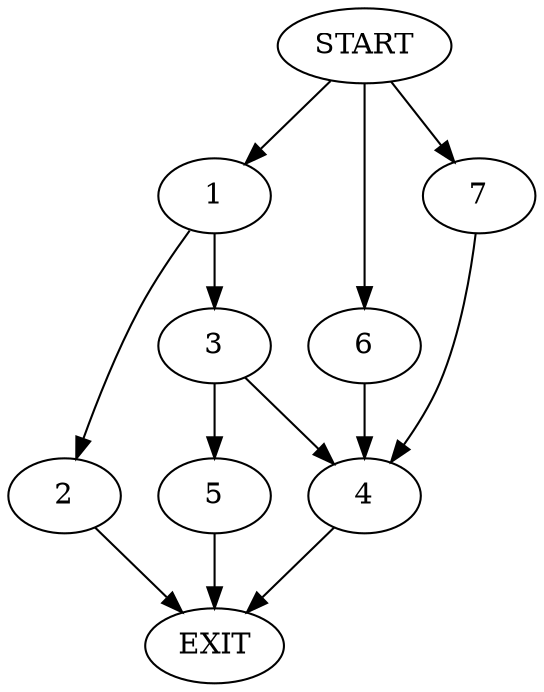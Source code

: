 digraph {
0 [label="START"]
8 [label="EXIT"]
0 -> 1
1 -> 2
1 -> 3
2 -> 8
3 -> 4
3 -> 5
0 -> 6
6 -> 4
4 -> 8
5 -> 8
0 -> 7
7 -> 4
}
